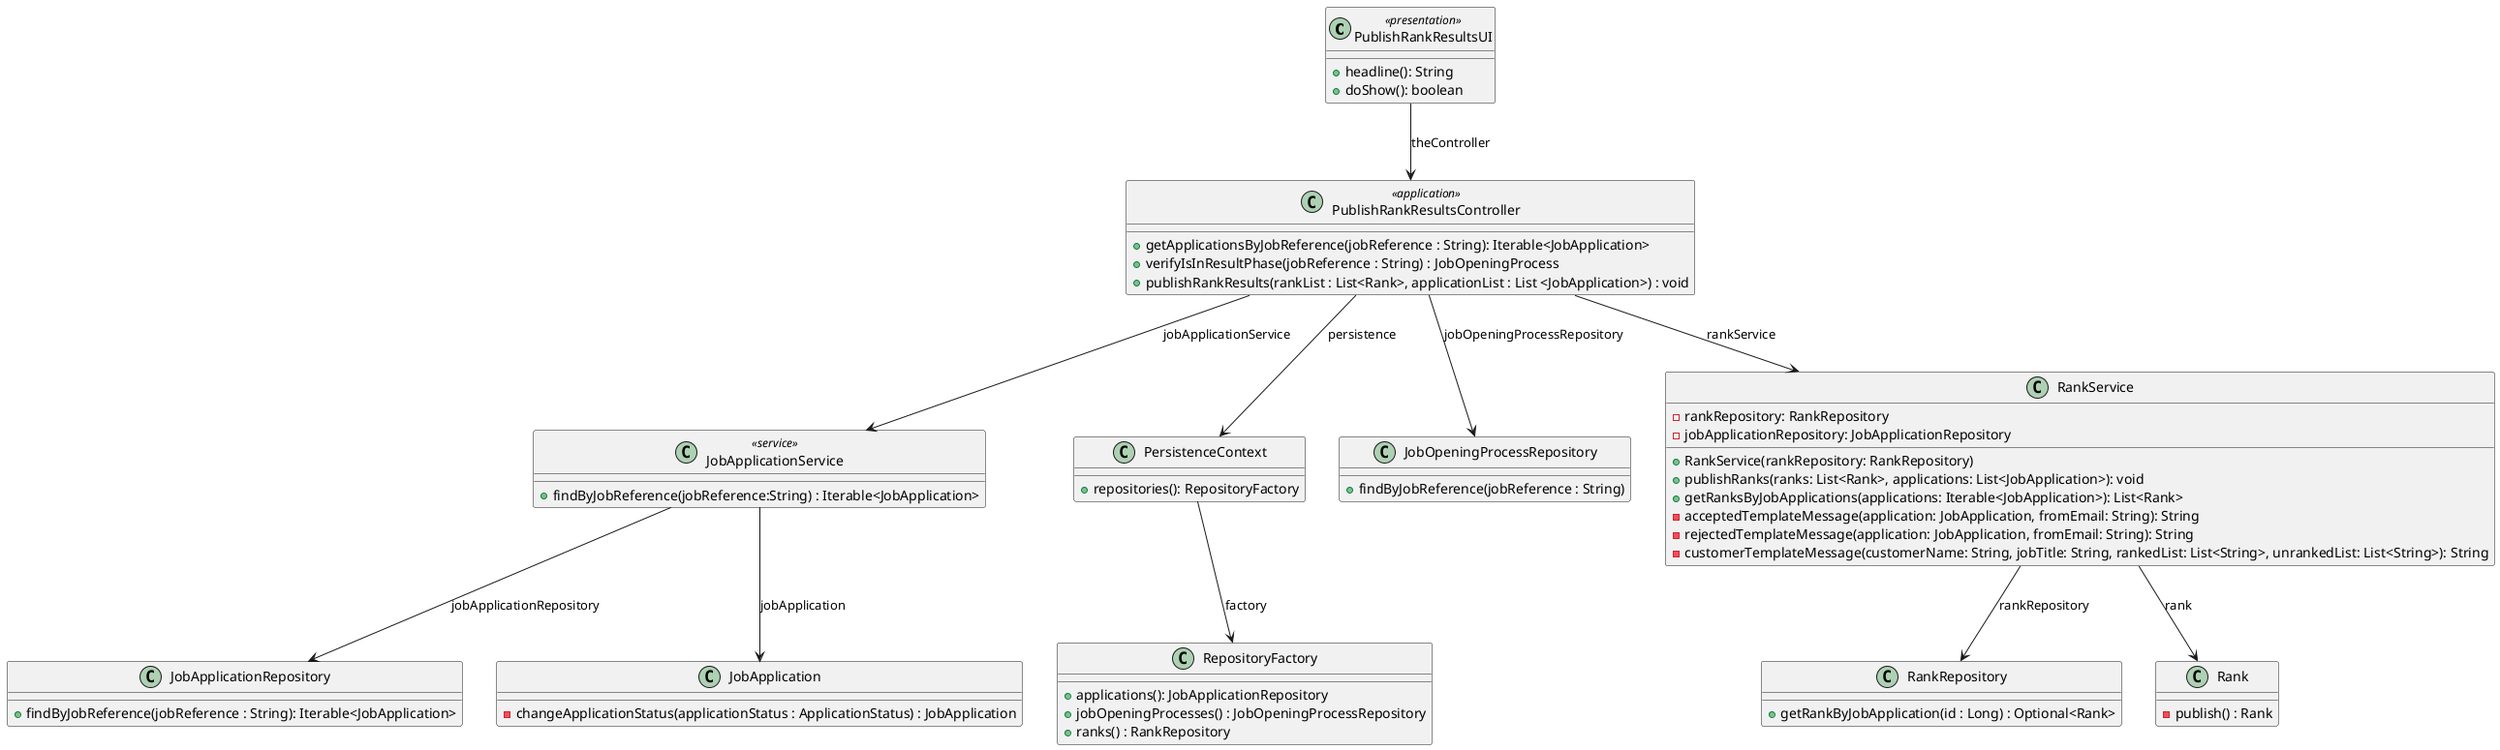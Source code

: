 @startuml
class PublishRankResultsUI <<presentation>>{
        + headline(): String
        + doShow(): boolean
    }

    class PublishRankResultsController<<application>> {
        + getApplicationsByJobReference(jobReference : String): Iterable<JobApplication>
        + verifyIsInResultPhase(jobReference : String) : JobOpeningProcess
        + publishRankResults(rankList : List<Rank>, applicationList : List <JobApplication>) : void
    }

    class JobApplicationService <<service>>{
        + findByJobReference(jobReference:String) : Iterable<JobApplication>
    }

    class PersistenceContext {
        + repositories(): RepositoryFactory
    }

    class RepositoryFactory {
        + applications(): JobApplicationRepository
        + jobOpeningProcesses() : JobOpeningProcessRepository
        + ranks() : RankRepository
    }

    class JobApplicationRepository {
        + findByJobReference(jobReference : String): Iterable<JobApplication>
    }

    class JobOpeningProcessRepository{
        + findByJobReference(jobReference : String)
    }

    class RankRepository{
        + getRankByJobApplication(id : Long) : Optional<Rank>
    }

    class RankService {
        - rankRepository: RankRepository
        - jobApplicationRepository: JobApplicationRepository
        + RankService(rankRepository: RankRepository)
        + publishRanks(ranks: List<Rank>, applications: List<JobApplication>): void
        + getRanksByJobApplications(applications: Iterable<JobApplication>): List<Rank>
        - acceptedTemplateMessage(application: JobApplication, fromEmail: String): String
        - rejectedTemplateMessage(application: JobApplication, fromEmail: String): String
        - customerTemplateMessage(customerName: String, jobTitle: String, rankedList: List<String>, unrankedList: List<String>): String
    }

    class Rank {
        - publish() : Rank
    }

    class JobApplication {
        - changeApplicationStatus(applicationStatus : ApplicationStatus) : JobApplication
    }



PublishRankResultsUI --> PublishRankResultsController: theController
PublishRankResultsController --> JobApplicationService: jobApplicationService
PublishRankResultsController --> RankService : rankService
PublishRankResultsController --> JobOpeningProcessRepository : jobOpeningProcessRepository
JobApplicationService --> JobApplicationRepository: jobApplicationRepository
JobApplicationService --> JobApplication : jobApplication
RankService --> RankRepository : rankRepository
RankService --> Rank: rank
PublishRankResultsController --> PersistenceContext : persistence
PersistenceContext --> RepositoryFactory : factory
@enduml